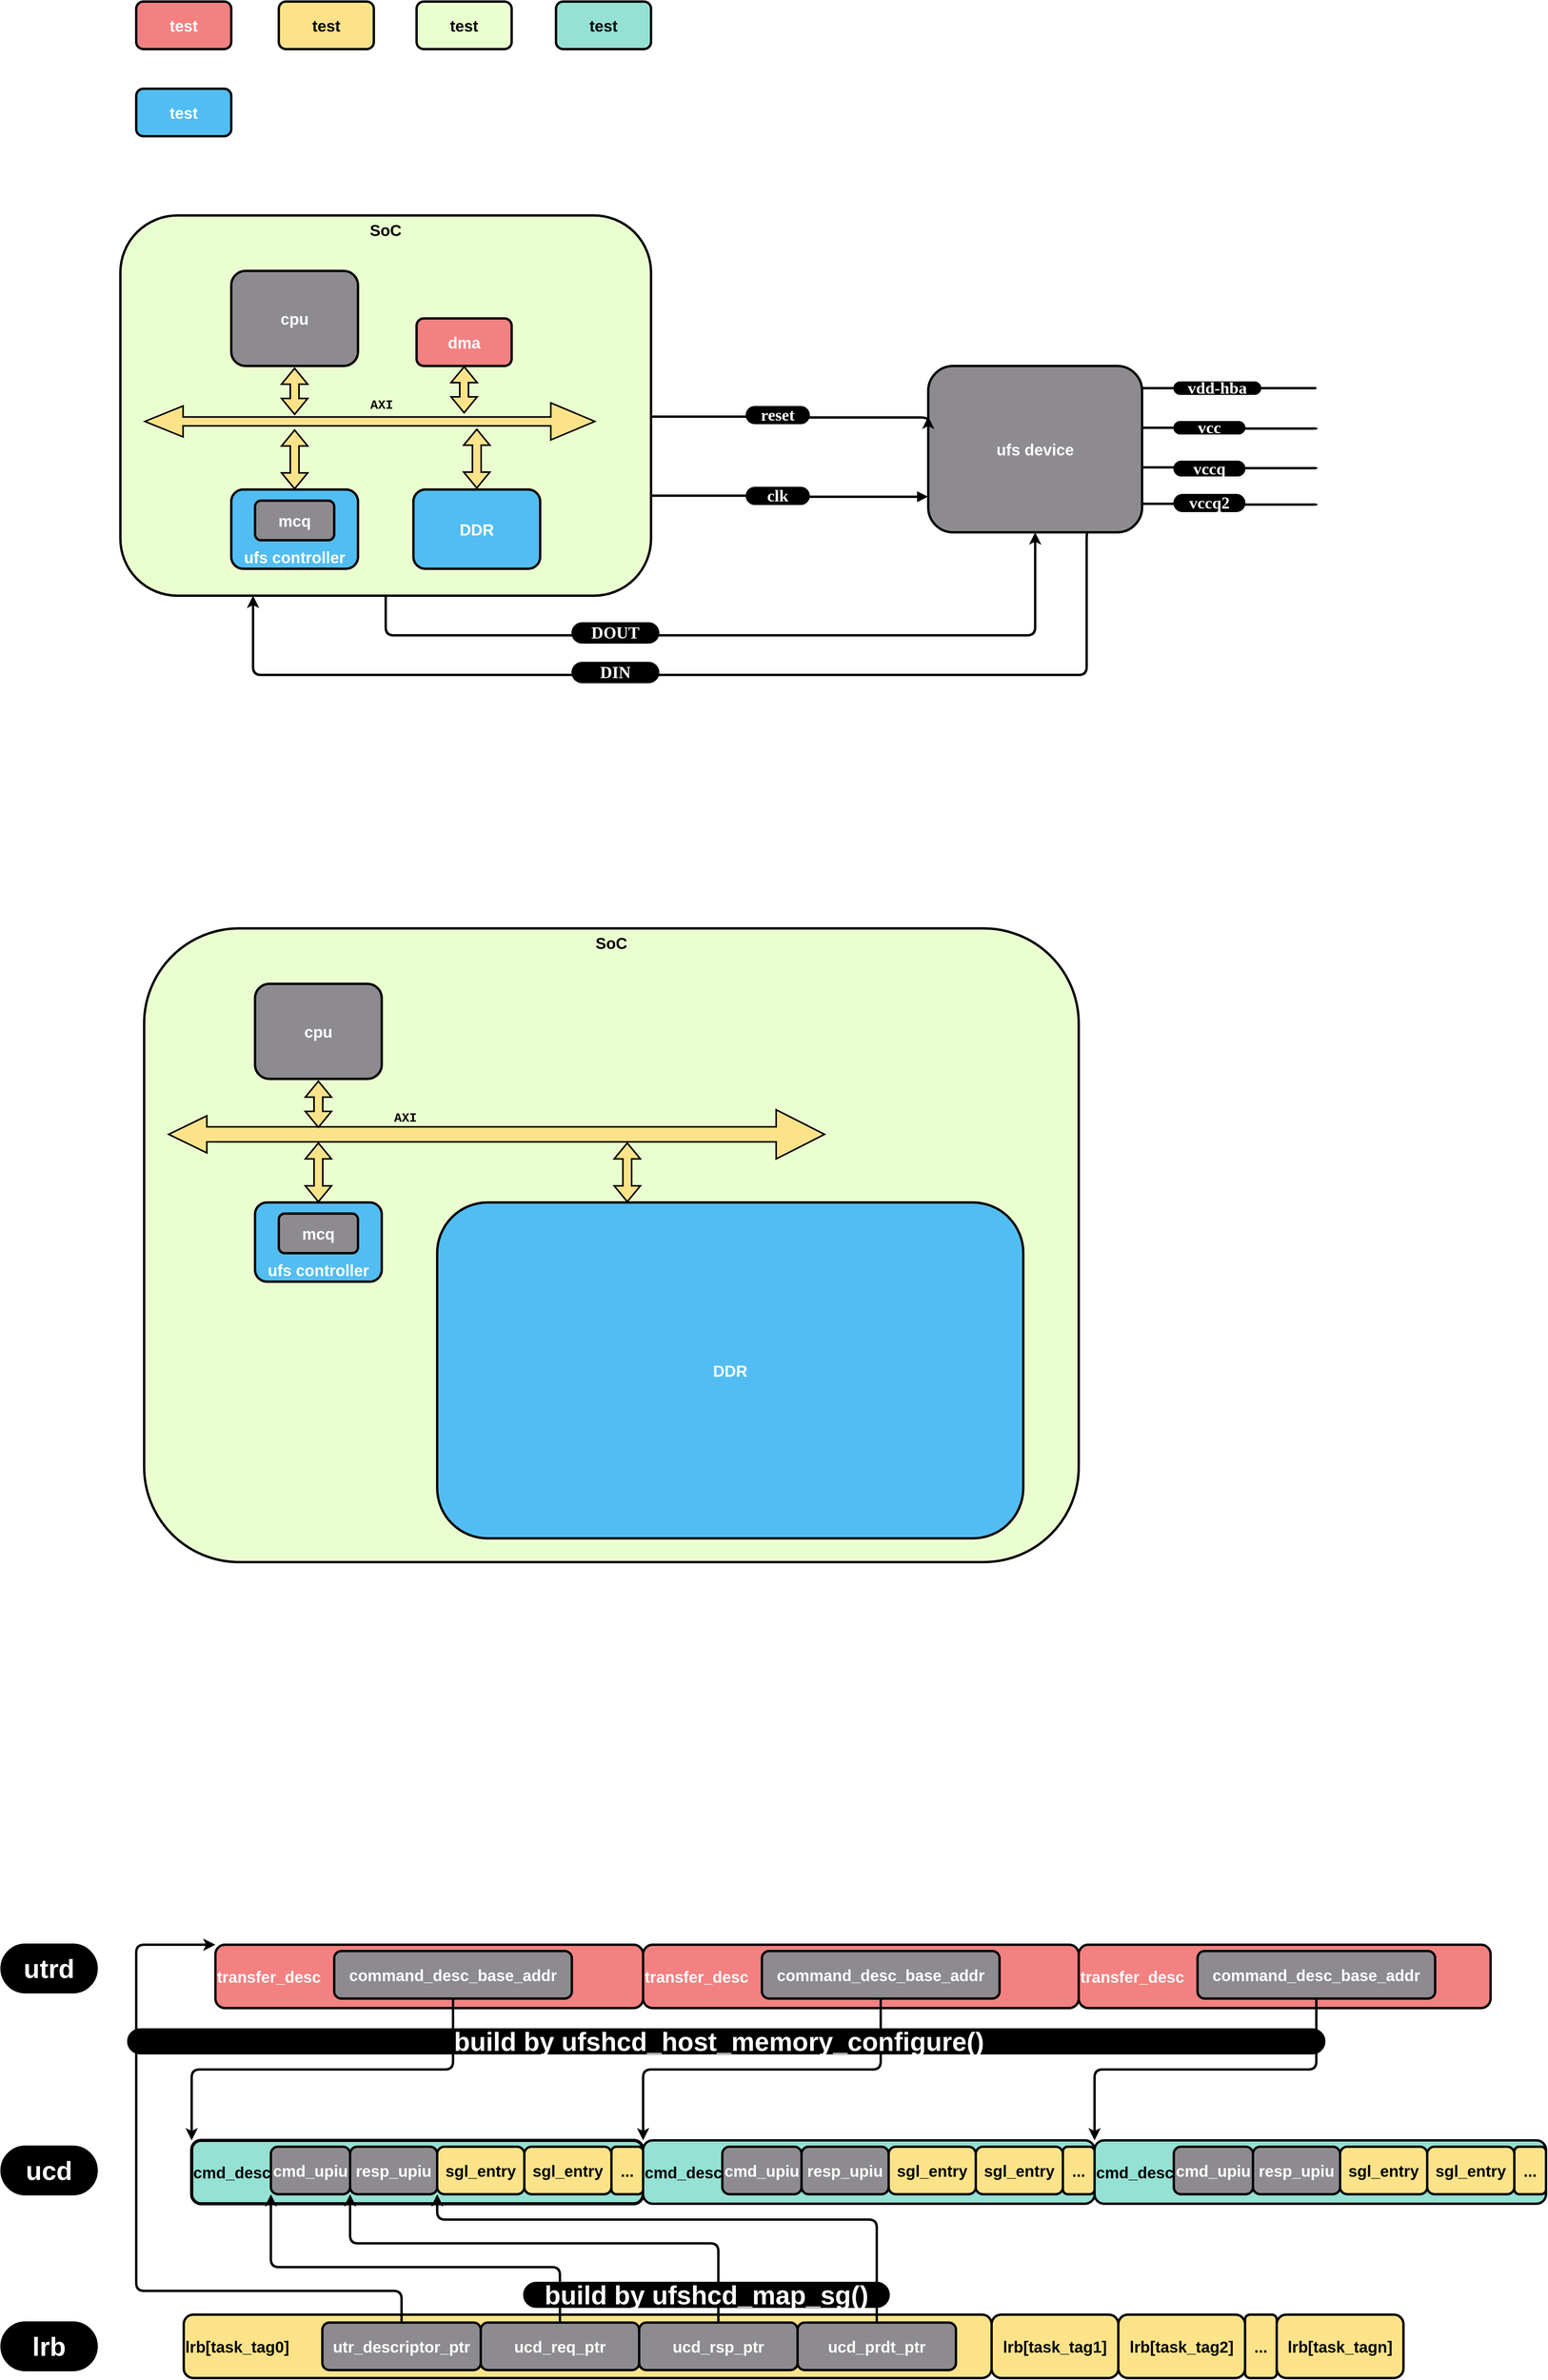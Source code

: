 <mxfile version="25.0.1">
  <diagram name="Page-1" id="ai1T7dMN3OjdWEHfxHIY">
    <mxGraphModel dx="3267" dy="1335" grid="1" gridSize="10" guides="1" tooltips="1" connect="1" arrows="1" fold="1" page="1" pageScale="1" pageWidth="827" pageHeight="1169" math="0" shadow="0">
      <root>
        <mxCell id="0" />
        <mxCell id="1" parent="0" />
        <mxCell id="oprHYvDJjt2h3twE2mbh-2" style="edgeStyle=orthogonalEdgeStyle;rounded=1;orthogonalLoop=1;jettySize=auto;html=1;entryX=0.5;entryY=1;entryDx=0;entryDy=0;exitX=0.5;exitY=1;exitDx=0;exitDy=0;strokeWidth=3;curved=0;" parent="1" source="e9D_P7301jllDLZN2IWD-16" target="oprHYvDJjt2h3twE2mbh-1" edge="1">
          <mxGeometry relative="1" as="geometry">
            <Array as="points">
              <mxPoint x="375" y="1230" />
              <mxPoint x="1195" y="1230" />
            </Array>
          </mxGeometry>
        </mxCell>
        <mxCell id="e9D_P7301jllDLZN2IWD-16" value="&lt;span style=&quot;font-size: 20px;&quot;&gt;&lt;b&gt;SoC&lt;/b&gt;&lt;/span&gt;" style="rounded=1;whiteSpace=wrap;html=1;fillColor=#EAFFD0;strokeWidth=3;verticalAlign=top;" parent="1" vertex="1">
          <mxGeometry x="40" y="700" width="670" height="480" as="geometry" />
        </mxCell>
        <mxCell id="e9D_P7301jllDLZN2IWD-1" value="&lt;font style=&quot;font-size: 20px;&quot; color=&quot;#ffffff&quot;&gt;&lt;b style=&quot;&quot;&gt;test&lt;/b&gt;&lt;/font&gt;" style="rounded=1;whiteSpace=wrap;html=1;fillColor=#F38181;strokeWidth=3;" parent="1" vertex="1">
          <mxGeometry x="60" y="430" width="120" height="60" as="geometry" />
        </mxCell>
        <mxCell id="e9D_P7301jllDLZN2IWD-3" value="&lt;font style=&quot;font-size: 20px;&quot;&gt;&lt;b style=&quot;&quot;&gt;test&lt;/b&gt;&lt;/font&gt;" style="rounded=1;whiteSpace=wrap;html=1;fillColor=#FCE38A;strokeWidth=3;" parent="1" vertex="1">
          <mxGeometry x="240" y="430" width="120" height="60" as="geometry" />
        </mxCell>
        <mxCell id="e9D_P7301jllDLZN2IWD-4" value="&lt;font style=&quot;font-size: 20px;&quot;&gt;&lt;b style=&quot;&quot;&gt;test&lt;/b&gt;&lt;/font&gt;" style="rounded=1;whiteSpace=wrap;html=1;fillColor=#EAFFD0;strokeWidth=3;" parent="1" vertex="1">
          <mxGeometry x="414" y="430" width="120" height="60" as="geometry" />
        </mxCell>
        <mxCell id="e9D_P7301jllDLZN2IWD-5" value="&lt;font style=&quot;font-size: 20px;&quot;&gt;&lt;b style=&quot;&quot;&gt;test&lt;/b&gt;&lt;/font&gt;" style="rounded=1;whiteSpace=wrap;html=1;fillColor=#95E1D3;strokeWidth=3;" parent="1" vertex="1">
          <mxGeometry x="590" y="430" width="120" height="60" as="geometry" />
        </mxCell>
        <mxCell id="e9D_P7301jllDLZN2IWD-6" value="&lt;font color=&quot;#ffffff&quot; style=&quot;font-size: 20px;&quot;&gt;&lt;b style=&quot;&quot;&gt;test&lt;/b&gt;&lt;/font&gt;" style="rounded=1;whiteSpace=wrap;html=1;fillColor=#52BDF2;strokeWidth=3;" parent="1" vertex="1">
          <mxGeometry x="60" y="540" width="120" height="60" as="geometry" />
        </mxCell>
        <mxCell id="e9D_P7301jllDLZN2IWD-7" value="&lt;font color=&quot;#ffffff&quot; style=&quot;font-size: 20px;&quot;&gt;&lt;b style=&quot;&quot;&gt;cpu&lt;/b&gt;&lt;/font&gt;" style="rounded=1;whiteSpace=wrap;html=1;fillColor=#8D8B8F;strokeWidth=3;" parent="1" vertex="1">
          <mxGeometry x="180" y="770" width="160" height="120" as="geometry" />
        </mxCell>
        <mxCell id="e9D_P7301jllDLZN2IWD-8" value="&lt;font style=&quot;font-size: 20px;&quot; color=&quot;#ffffff&quot;&gt;&lt;b style=&quot;&quot;&gt;dma&lt;/b&gt;&lt;/font&gt;" style="rounded=1;whiteSpace=wrap;html=1;fillColor=#F38181;strokeWidth=3;" parent="1" vertex="1">
          <mxGeometry x="414" y="830" width="120" height="60" as="geometry" />
        </mxCell>
        <mxCell id="e9D_P7301jllDLZN2IWD-9" value="&lt;font color=&quot;#ffffff&quot; style=&quot;font-size: 20px;&quot;&gt;&lt;b style=&quot;&quot;&gt;ufs controller&lt;/b&gt;&lt;/font&gt;" style="rounded=1;whiteSpace=wrap;html=1;fillColor=#52BDF2;strokeWidth=3;horizontal=1;verticalAlign=bottom;" parent="1" vertex="1">
          <mxGeometry x="180" y="1046" width="160" height="100" as="geometry" />
        </mxCell>
        <mxCell id="e9D_P7301jllDLZN2IWD-10" value="" style="shape=flexArrow;endArrow=classic;startArrow=classic;html=1;rounded=0;strokeWidth=2;startWidth=25.714;startSize=15.383;endWidth=33.551;endSize=17.857;width=10.286;fillColor=#FCE38A;" parent="1" edge="1">
          <mxGeometry width="100" height="100" relative="1" as="geometry">
            <mxPoint x="70" y="960" as="sourcePoint" />
            <mxPoint x="640" y="960" as="targetPoint" />
          </mxGeometry>
        </mxCell>
        <mxCell id="e9D_P7301jllDLZN2IWD-11" value="&lt;font color=&quot;#ffffff&quot; style=&quot;font-size: 20px;&quot;&gt;&lt;b style=&quot;&quot;&gt;mcq&lt;/b&gt;&lt;/font&gt;" style="rounded=1;whiteSpace=wrap;html=1;fillColor=#8D8B8F;strokeWidth=3;" parent="1" vertex="1">
          <mxGeometry x="210" y="1060" width="100" height="50" as="geometry" />
        </mxCell>
        <mxCell id="e9D_P7301jllDLZN2IWD-13" value="" style="shape=flexArrow;endArrow=classic;startArrow=classic;html=1;rounded=0;exitX=0.5;exitY=1;exitDx=0;exitDy=0;fillColor=#FCE38A;strokeWidth=2;" parent="1" edge="1">
          <mxGeometry width="100" height="100" relative="1" as="geometry">
            <mxPoint x="260" y="892" as="sourcePoint" />
            <mxPoint x="260" y="952" as="targetPoint" />
          </mxGeometry>
        </mxCell>
        <mxCell id="e9D_P7301jllDLZN2IWD-14" value="" style="shape=flexArrow;endArrow=classic;startArrow=classic;html=1;rounded=0;exitX=0.5;exitY=1;exitDx=0;exitDy=0;fillColor=#FCE38A;strokeWidth=2;" parent="1" source="e9D_P7301jllDLZN2IWD-8" edge="1">
          <mxGeometry width="100" height="100" relative="1" as="geometry">
            <mxPoint x="473.71" y="890" as="sourcePoint" />
            <mxPoint x="474" y="950" as="targetPoint" />
          </mxGeometry>
        </mxCell>
        <mxCell id="e9D_P7301jllDLZN2IWD-15" value="" style="shape=flexArrow;endArrow=classic;startArrow=classic;html=1;rounded=0;fillColor=#FCE38A;strokeWidth=2;entryX=0.5;entryY=0;entryDx=0;entryDy=0;" parent="1" target="e9D_P7301jllDLZN2IWD-9" edge="1">
          <mxGeometry width="100" height="100" relative="1" as="geometry">
            <mxPoint x="260" y="970" as="sourcePoint" />
            <mxPoint x="260" y="1030" as="targetPoint" />
          </mxGeometry>
        </mxCell>
        <mxCell id="e9D_P7301jllDLZN2IWD-17" value="AXI" style="text;html=1;align=center;verticalAlign=middle;whiteSpace=wrap;rounded=0;fontFamily=Courier New;fontStyle=1;fontSize=16;" parent="1" vertex="1">
          <mxGeometry x="340" y="925" width="60" height="30" as="geometry" />
        </mxCell>
        <mxCell id="oprHYvDJjt2h3twE2mbh-9" style="edgeStyle=orthogonalEdgeStyle;shape=connector;curved=0;rounded=1;orthogonalLoop=1;jettySize=auto;html=1;exitX=0.75;exitY=1;exitDx=0;exitDy=0;entryX=0.25;entryY=1;entryDx=0;entryDy=0;strokeColor=default;strokeWidth=3;align=center;verticalAlign=middle;fontFamily=Helvetica;fontSize=11;fontColor=default;labelBackgroundColor=default;endArrow=classic;" parent="1" source="oprHYvDJjt2h3twE2mbh-1" target="e9D_P7301jllDLZN2IWD-16" edge="1">
          <mxGeometry relative="1" as="geometry">
            <Array as="points">
              <mxPoint x="1260" y="1100" />
              <mxPoint x="1260" y="1280" />
              <mxPoint x="208" y="1280" />
            </Array>
          </mxGeometry>
        </mxCell>
        <mxCell id="oprHYvDJjt2h3twE2mbh-12" style="edgeStyle=orthogonalEdgeStyle;shape=connector;curved=0;rounded=1;orthogonalLoop=1;jettySize=auto;html=1;strokeColor=default;strokeWidth=3;align=center;verticalAlign=middle;fontFamily=Helvetica;fontSize=11;fontColor=default;labelBackgroundColor=default;endArrow=none;endFill=0;" parent="1" edge="1">
          <mxGeometry relative="1" as="geometry">
            <mxPoint x="1550" y="968" as="targetPoint" />
            <mxPoint x="1330" y="968" as="sourcePoint" />
            <Array as="points">
              <mxPoint x="1440" y="968" />
              <mxPoint x="1440" y="969" />
            </Array>
          </mxGeometry>
        </mxCell>
        <mxCell id="oprHYvDJjt2h3twE2mbh-1" value="&lt;font color=&quot;#ffffff&quot; style=&quot;font-size: 20px;&quot;&gt;&lt;b style=&quot;&quot;&gt;ufs device&lt;/b&gt;&lt;/font&gt;" style="rounded=1;whiteSpace=wrap;html=1;fillColor=#8D8B8F;strokeWidth=3;" parent="1" vertex="1">
          <mxGeometry x="1060" y="890" width="270" height="210" as="geometry" />
        </mxCell>
        <mxCell id="oprHYvDJjt2h3twE2mbh-10" value="&lt;span style=&quot;&quot;&gt;&lt;b&gt;&lt;font style=&quot;font-size: 21px;&quot;&gt;DOUT&lt;/font&gt;&lt;/b&gt;&lt;/span&gt;" style="rounded=1;html=1;fontFamily=Comic Sans MS;fontSize=11;fontColor=#FFFFFF;labelBackgroundColor=none;arcSize=50;fillColor=#000000;whiteSpace=wrap;" parent="1" vertex="1">
          <mxGeometry x="610" y="1214" width="110" height="26" as="geometry" />
        </mxCell>
        <mxCell id="oprHYvDJjt2h3twE2mbh-11" value="&lt;span style=&quot;font-size: 21px;&quot;&gt;&lt;b&gt;DIN&lt;/b&gt;&lt;/span&gt;" style="rounded=1;html=1;fontFamily=Comic Sans MS;fontSize=11;fontColor=#FFFFFF;labelBackgroundColor=none;arcSize=50;fillColor=#000000;whiteSpace=wrap;" parent="1" vertex="1">
          <mxGeometry x="610" y="1264" width="110" height="26" as="geometry" />
        </mxCell>
        <mxCell id="oprHYvDJjt2h3twE2mbh-15" value="&lt;span style=&quot;&quot;&gt;&lt;b&gt;&lt;font style=&quot;font-size: 21px;&quot;&gt;vcc&lt;/font&gt;&lt;/b&gt;&lt;/span&gt;" style="rounded=1;html=1;fontFamily=Comic Sans MS;fontSize=11;fontColor=#FFFFFF;labelBackgroundColor=none;arcSize=50;fillColor=#000000;whiteSpace=wrap;" parent="1" vertex="1">
          <mxGeometry x="1370" y="960" width="90" height="16" as="geometry" />
        </mxCell>
        <mxCell id="oprHYvDJjt2h3twE2mbh-16" style="edgeStyle=orthogonalEdgeStyle;shape=connector;curved=0;rounded=1;orthogonalLoop=1;jettySize=auto;html=1;strokeColor=default;strokeWidth=3;align=center;verticalAlign=middle;fontFamily=Helvetica;fontSize=11;fontColor=default;labelBackgroundColor=default;endArrow=none;endFill=0;" parent="1" edge="1">
          <mxGeometry relative="1" as="geometry">
            <mxPoint x="1550" y="918" as="targetPoint" />
            <mxPoint x="1330" y="918" as="sourcePoint" />
          </mxGeometry>
        </mxCell>
        <mxCell id="oprHYvDJjt2h3twE2mbh-17" value="&lt;span style=&quot;&quot;&gt;&lt;b&gt;&lt;font style=&quot;font-size: 21px;&quot;&gt;vdd-hba&lt;/font&gt;&lt;/b&gt;&lt;/span&gt;" style="rounded=1;html=1;fontFamily=Comic Sans MS;fontSize=11;fontColor=#FFFFFF;labelBackgroundColor=none;arcSize=50;fillColor=#000000;whiteSpace=wrap;" parent="1" vertex="1">
          <mxGeometry x="1370" y="910" width="110" height="16" as="geometry" />
        </mxCell>
        <mxCell id="oprHYvDJjt2h3twE2mbh-18" style="edgeStyle=orthogonalEdgeStyle;shape=connector;curved=0;rounded=1;orthogonalLoop=1;jettySize=auto;html=1;strokeColor=default;strokeWidth=3;align=center;verticalAlign=middle;fontFamily=Helvetica;fontSize=11;fontColor=default;labelBackgroundColor=default;endArrow=none;endFill=0;" parent="1" edge="1">
          <mxGeometry relative="1" as="geometry">
            <mxPoint x="1550" y="1018" as="targetPoint" />
            <mxPoint x="1330" y="1018" as="sourcePoint" />
            <Array as="points">
              <mxPoint x="1440" y="1018" />
              <mxPoint x="1440" y="1019" />
            </Array>
          </mxGeometry>
        </mxCell>
        <mxCell id="oprHYvDJjt2h3twE2mbh-19" value="&lt;span style=&quot;&quot;&gt;&lt;b&gt;&lt;font style=&quot;font-size: 21px;&quot;&gt;vccq&lt;/font&gt;&lt;/b&gt;&lt;/span&gt;" style="rounded=1;html=1;fontFamily=Comic Sans MS;fontSize=11;fontColor=#FFFFFF;labelBackgroundColor=none;arcSize=50;fillColor=#000000;whiteSpace=wrap;" parent="1" vertex="1">
          <mxGeometry x="1370" y="1010" width="90" height="19" as="geometry" />
        </mxCell>
        <mxCell id="oprHYvDJjt2h3twE2mbh-20" style="edgeStyle=orthogonalEdgeStyle;shape=connector;curved=0;rounded=1;orthogonalLoop=1;jettySize=auto;html=1;strokeColor=default;strokeWidth=3;align=center;verticalAlign=middle;fontFamily=Helvetica;fontSize=11;fontColor=default;labelBackgroundColor=default;endArrow=none;endFill=0;" parent="1" edge="1">
          <mxGeometry relative="1" as="geometry">
            <mxPoint x="1550" y="1064" as="targetPoint" />
            <mxPoint x="1330" y="1064" as="sourcePoint" />
            <Array as="points">
              <mxPoint x="1440" y="1064" />
              <mxPoint x="1440" y="1065" />
            </Array>
          </mxGeometry>
        </mxCell>
        <mxCell id="oprHYvDJjt2h3twE2mbh-21" value="&lt;span style=&quot;&quot;&gt;&lt;b&gt;&lt;font style=&quot;font-size: 21px;&quot;&gt;vccq2&lt;/font&gt;&lt;/b&gt;&lt;/span&gt;" style="rounded=1;html=1;fontFamily=Comic Sans MS;fontSize=11;fontColor=#FFFFFF;labelBackgroundColor=none;arcSize=50;fillColor=#000000;whiteSpace=wrap;" parent="1" vertex="1">
          <mxGeometry x="1370" y="1052" width="90" height="22" as="geometry" />
        </mxCell>
        <mxCell id="oprHYvDJjt2h3twE2mbh-22" style="edgeStyle=orthogonalEdgeStyle;shape=connector;curved=0;rounded=1;orthogonalLoop=1;jettySize=auto;html=1;strokeColor=default;strokeWidth=3;align=center;verticalAlign=middle;fontFamily=Helvetica;fontSize=11;fontColor=default;labelBackgroundColor=default;endArrow=block;endFill=1;exitX=1;exitY=0.737;exitDx=0;exitDy=0;exitPerimeter=0;entryX=-0.001;entryY=0.786;entryDx=0;entryDy=0;entryPerimeter=0;" parent="1" source="e9D_P7301jllDLZN2IWD-16" target="oprHYvDJjt2h3twE2mbh-1" edge="1">
          <mxGeometry relative="1" as="geometry">
            <mxPoint x="1050" y="1055" as="targetPoint" />
            <mxPoint x="790" y="1054" as="sourcePoint" />
            <Array as="points">
              <mxPoint x="900" y="1054" />
              <mxPoint x="900" y="1055" />
            </Array>
          </mxGeometry>
        </mxCell>
        <mxCell id="oprHYvDJjt2h3twE2mbh-23" value="&lt;span style=&quot;&quot;&gt;&lt;b&gt;&lt;font style=&quot;font-size: 21px;&quot;&gt;clk&lt;/font&gt;&lt;/b&gt;&lt;/span&gt;" style="rounded=1;html=1;fontFamily=Comic Sans MS;fontSize=11;fontColor=#FFFFFF;labelBackgroundColor=none;arcSize=50;fillColor=#000000;whiteSpace=wrap;" parent="1" vertex="1">
          <mxGeometry x="830" y="1043" width="80" height="22" as="geometry" />
        </mxCell>
        <mxCell id="oprHYvDJjt2h3twE2mbh-24" style="edgeStyle=orthogonalEdgeStyle;shape=connector;curved=0;rounded=1;orthogonalLoop=1;jettySize=auto;html=1;strokeColor=default;strokeWidth=3;align=center;verticalAlign=middle;fontFamily=Helvetica;fontSize=11;fontColor=default;labelBackgroundColor=default;endArrow=classic;endFill=1;entryX=-0.001;entryY=0.779;entryDx=0;entryDy=0;entryPerimeter=0;exitX=1;exitY=0.737;exitDx=0;exitDy=0;exitPerimeter=0;" parent="1" edge="1">
          <mxGeometry relative="1" as="geometry">
            <mxPoint x="1060" y="954" as="targetPoint" />
            <mxPoint x="710" y="954" as="sourcePoint" />
            <Array as="points">
              <mxPoint x="900" y="954" />
              <mxPoint x="900" y="955" />
              <mxPoint x="1060" y="955" />
            </Array>
          </mxGeometry>
        </mxCell>
        <mxCell id="oprHYvDJjt2h3twE2mbh-25" value="&lt;span style=&quot;&quot;&gt;&lt;b&gt;&lt;font style=&quot;font-size: 21px;&quot;&gt;reset&lt;/font&gt;&lt;/b&gt;&lt;/span&gt;" style="rounded=1;html=1;fontFamily=Comic Sans MS;fontSize=11;fontColor=#FFFFFF;labelBackgroundColor=none;arcSize=50;fillColor=#000000;whiteSpace=wrap;" parent="1" vertex="1">
          <mxGeometry x="830" y="941" width="80" height="22" as="geometry" />
        </mxCell>
        <mxCell id="UE0YF-kkjeP3_MSQuqBD-1" value="&lt;font color=&quot;#ffffff&quot; style=&quot;font-size: 20px;&quot;&gt;&lt;b style=&quot;&quot;&gt;DDR&lt;/b&gt;&lt;/font&gt;" style="rounded=1;whiteSpace=wrap;html=1;fillColor=#52BDF2;strokeWidth=3;horizontal=1;verticalAlign=middle;" vertex="1" parent="1">
          <mxGeometry x="410" y="1046" width="160" height="100" as="geometry" />
        </mxCell>
        <mxCell id="UE0YF-kkjeP3_MSQuqBD-2" value="" style="shape=flexArrow;endArrow=classic;startArrow=classic;html=1;rounded=0;fillColor=#FCE38A;strokeWidth=2;entryX=0.5;entryY=0;entryDx=0;entryDy=0;" edge="1" parent="1">
          <mxGeometry width="100" height="100" relative="1" as="geometry">
            <mxPoint x="490" y="969" as="sourcePoint" />
            <mxPoint x="490" y="1045" as="targetPoint" />
          </mxGeometry>
        </mxCell>
        <mxCell id="UE0YF-kkjeP3_MSQuqBD-3" value="&lt;span style=&quot;font-size: 20px;&quot;&gt;&lt;b&gt;SoC&lt;/b&gt;&lt;/span&gt;" style="rounded=1;whiteSpace=wrap;html=1;fillColor=#EAFFD0;strokeWidth=3;verticalAlign=top;" vertex="1" parent="1">
          <mxGeometry x="70" y="1600" width="1180" height="800" as="geometry" />
        </mxCell>
        <mxCell id="UE0YF-kkjeP3_MSQuqBD-4" value="&lt;font color=&quot;#ffffff&quot; style=&quot;font-size: 20px;&quot;&gt;&lt;b style=&quot;&quot;&gt;cpu&lt;/b&gt;&lt;/font&gt;" style="rounded=1;whiteSpace=wrap;html=1;fillColor=#8D8B8F;strokeWidth=3;" vertex="1" parent="1">
          <mxGeometry x="210" y="1670" width="160" height="120" as="geometry" />
        </mxCell>
        <mxCell id="UE0YF-kkjeP3_MSQuqBD-6" value="&lt;font color=&quot;#ffffff&quot; style=&quot;font-size: 20px;&quot;&gt;&lt;b style=&quot;&quot;&gt;ufs controller&lt;/b&gt;&lt;/font&gt;" style="rounded=1;whiteSpace=wrap;html=1;fillColor=#52BDF2;strokeWidth=3;horizontal=1;verticalAlign=bottom;" vertex="1" parent="1">
          <mxGeometry x="210" y="1946" width="160" height="100" as="geometry" />
        </mxCell>
        <mxCell id="UE0YF-kkjeP3_MSQuqBD-7" value="" style="shape=flexArrow;endArrow=classic;startArrow=classic;html=1;rounded=0;strokeWidth=2;startWidth=25.714;startSize=15.383;endWidth=41;endSize=19.67;width=18;fillColor=#FCE38A;" edge="1" parent="1">
          <mxGeometry width="100" height="100" relative="1" as="geometry">
            <mxPoint x="100" y="1860" as="sourcePoint" />
            <mxPoint x="930" y="1860" as="targetPoint" />
          </mxGeometry>
        </mxCell>
        <mxCell id="UE0YF-kkjeP3_MSQuqBD-8" value="&lt;font color=&quot;#ffffff&quot; style=&quot;font-size: 20px;&quot;&gt;&lt;b style=&quot;&quot;&gt;mcq&lt;/b&gt;&lt;/font&gt;" style="rounded=1;whiteSpace=wrap;html=1;fillColor=#8D8B8F;strokeWidth=3;" vertex="1" parent="1">
          <mxGeometry x="240" y="1960" width="100" height="50" as="geometry" />
        </mxCell>
        <mxCell id="UE0YF-kkjeP3_MSQuqBD-9" value="" style="shape=flexArrow;endArrow=classic;startArrow=classic;html=1;rounded=0;exitX=0.5;exitY=1;exitDx=0;exitDy=0;fillColor=#FCE38A;strokeWidth=2;" edge="1" parent="1">
          <mxGeometry width="100" height="100" relative="1" as="geometry">
            <mxPoint x="290" y="1792" as="sourcePoint" />
            <mxPoint x="290" y="1852" as="targetPoint" />
          </mxGeometry>
        </mxCell>
        <mxCell id="UE0YF-kkjeP3_MSQuqBD-11" value="" style="shape=flexArrow;endArrow=classic;startArrow=classic;html=1;rounded=0;fillColor=#FCE38A;strokeWidth=2;entryX=0.5;entryY=0;entryDx=0;entryDy=0;" edge="1" parent="1" target="UE0YF-kkjeP3_MSQuqBD-6">
          <mxGeometry width="100" height="100" relative="1" as="geometry">
            <mxPoint x="290" y="1870" as="sourcePoint" />
            <mxPoint x="290" y="1930" as="targetPoint" />
          </mxGeometry>
        </mxCell>
        <mxCell id="UE0YF-kkjeP3_MSQuqBD-12" value="AXI" style="text;html=1;align=center;verticalAlign=middle;whiteSpace=wrap;rounded=0;fontFamily=Courier New;fontStyle=1;fontSize=16;" vertex="1" parent="1">
          <mxGeometry x="370" y="1825" width="60" height="30" as="geometry" />
        </mxCell>
        <mxCell id="UE0YF-kkjeP3_MSQuqBD-13" value="&lt;font color=&quot;#ffffff&quot; style=&quot;font-size: 20px;&quot;&gt;&lt;b style=&quot;&quot;&gt;DDR&lt;/b&gt;&lt;/font&gt;" style="rounded=1;whiteSpace=wrap;html=1;fillColor=#52BDF2;strokeWidth=3;horizontal=1;verticalAlign=middle;" vertex="1" parent="1">
          <mxGeometry x="440" y="1946" width="740" height="424" as="geometry" />
        </mxCell>
        <mxCell id="UE0YF-kkjeP3_MSQuqBD-14" value="" style="shape=flexArrow;endArrow=classic;startArrow=classic;html=1;rounded=0;fillColor=#FCE38A;strokeWidth=2;entryX=0.5;entryY=0;entryDx=0;entryDy=0;" edge="1" parent="1">
          <mxGeometry width="100" height="100" relative="1" as="geometry">
            <mxPoint x="680" y="1870" as="sourcePoint" />
            <mxPoint x="680" y="1946" as="targetPoint" />
          </mxGeometry>
        </mxCell>
        <mxCell id="UE0YF-kkjeP3_MSQuqBD-33" value="&lt;font style=&quot;font-size: 20px;&quot;&gt;&lt;b style=&quot;&quot;&gt;lrb[task_tag0]&lt;/b&gt;&lt;/font&gt;" style="rounded=1;whiteSpace=wrap;html=1;fillColor=#FCE38A;strokeWidth=3;align=left;" vertex="1" parent="1">
          <mxGeometry x="120" y="3350" width="1020" height="80" as="geometry" />
        </mxCell>
        <mxCell id="UE0YF-kkjeP3_MSQuqBD-38" value="&lt;font style=&quot;font-size: 20px;&quot;&gt;&lt;b style=&quot;&quot;&gt;lrb[task_tag1]&lt;/b&gt;&lt;/font&gt;" style="rounded=1;whiteSpace=wrap;html=1;fillColor=#FCE38A;strokeWidth=3;" vertex="1" parent="1">
          <mxGeometry x="1140" y="3350" width="160" height="80" as="geometry" />
        </mxCell>
        <mxCell id="UE0YF-kkjeP3_MSQuqBD-39" value="&lt;font style=&quot;font-size: 20px;&quot;&gt;&lt;b style=&quot;&quot;&gt;lrb[task_tag2]&lt;/b&gt;&lt;/font&gt;" style="rounded=1;whiteSpace=wrap;html=1;fillColor=#FCE38A;strokeWidth=3;" vertex="1" parent="1">
          <mxGeometry x="1300" y="3350" width="160" height="80" as="geometry" />
        </mxCell>
        <mxCell id="UE0YF-kkjeP3_MSQuqBD-40" value="&lt;font style=&quot;font-size: 20px;&quot;&gt;&lt;b style=&quot;&quot;&gt;lrb[task_tagn]&lt;/b&gt;&lt;/font&gt;" style="rounded=1;whiteSpace=wrap;html=1;fillColor=#FCE38A;strokeWidth=3;" vertex="1" parent="1">
          <mxGeometry x="1500" y="3350" width="160" height="80" as="geometry" />
        </mxCell>
        <mxCell id="UE0YF-kkjeP3_MSQuqBD-41" value="&lt;font style=&quot;font-size: 20px;&quot;&gt;&lt;b style=&quot;&quot;&gt;...&lt;/b&gt;&lt;/font&gt;" style="rounded=1;whiteSpace=wrap;html=1;fillColor=#FCE38A;strokeWidth=3;" vertex="1" parent="1">
          <mxGeometry x="1460" y="3350" width="40" height="80" as="geometry" />
        </mxCell>
        <mxCell id="UE0YF-kkjeP3_MSQuqBD-42" value="&lt;font style=&quot;font-size: 20px;&quot; color=&quot;#ffffff&quot;&gt;&lt;b style=&quot;&quot;&gt;transfer_desc&lt;/b&gt;&lt;/font&gt;" style="rounded=1;whiteSpace=wrap;html=1;fillColor=#F38181;strokeWidth=3;align=left;" vertex="1" parent="1">
          <mxGeometry x="160" y="2883" width="540" height="80" as="geometry" />
        </mxCell>
        <mxCell id="UE0YF-kkjeP3_MSQuqBD-43" value="&lt;font style=&quot;font-size: 20px;&quot;&gt;&lt;b style=&quot;&quot;&gt;cmd_desc&lt;/b&gt;&lt;/font&gt;" style="rounded=1;whiteSpace=wrap;html=1;fillColor=#95E1D3;strokeWidth=4;align=left;" vertex="1" parent="1">
          <mxGeometry x="130" y="3130" width="570" height="80" as="geometry" />
        </mxCell>
        <mxCell id="UE0YF-kkjeP3_MSQuqBD-44" value="&lt;font color=&quot;#ffffff&quot;&gt;&lt;span style=&quot;font-size: 20px;&quot;&gt;&lt;b&gt;command_desc_base_addr&lt;/b&gt;&lt;/span&gt;&lt;/font&gt;" style="rounded=1;whiteSpace=wrap;html=1;fillColor=#8D8B8F;strokeWidth=3;" vertex="1" parent="1">
          <mxGeometry x="310" y="2891" width="300" height="60" as="geometry" />
        </mxCell>
        <mxCell id="UE0YF-kkjeP3_MSQuqBD-45" value="&lt;font color=&quot;#ffffff&quot;&gt;&lt;span style=&quot;font-size: 20px;&quot;&gt;&lt;b&gt;cmd_upiu&lt;/b&gt;&lt;/span&gt;&lt;/font&gt;" style="rounded=1;whiteSpace=wrap;html=1;fillColor=#8D8B8F;strokeWidth=3;" vertex="1" parent="1">
          <mxGeometry x="230" y="3138" width="100" height="60" as="geometry" />
        </mxCell>
        <mxCell id="UE0YF-kkjeP3_MSQuqBD-46" value="&lt;span style=&quot;font-size: 20px;&quot;&gt;&lt;b style=&quot;&quot;&gt;&lt;font color=&quot;#ffffff&quot;&gt;resp_upiu&lt;/font&gt;&lt;/b&gt;&lt;/span&gt;" style="rounded=1;whiteSpace=wrap;html=1;fillColor=#8D8B8F;strokeWidth=3;" vertex="1" parent="1">
          <mxGeometry x="330" y="3138" width="110" height="60" as="geometry" />
        </mxCell>
        <mxCell id="UE0YF-kkjeP3_MSQuqBD-47" value="&lt;span style=&quot;font-size: 20px;&quot;&gt;&lt;b style=&quot;&quot;&gt;sgl_entry&lt;/b&gt;&lt;/span&gt;" style="rounded=1;whiteSpace=wrap;html=1;fillColor=#FCE38A;strokeWidth=3;" vertex="1" parent="1">
          <mxGeometry x="440" y="3138" width="110" height="60" as="geometry" />
        </mxCell>
        <mxCell id="UE0YF-kkjeP3_MSQuqBD-48" value="&lt;span style=&quot;font-size: 20px;&quot;&gt;&lt;b style=&quot;&quot;&gt;sgl_entry&lt;/b&gt;&lt;/span&gt;" style="rounded=1;whiteSpace=wrap;html=1;fillColor=#FCE38A;strokeWidth=3;" vertex="1" parent="1">
          <mxGeometry x="550" y="3138" width="110" height="60" as="geometry" />
        </mxCell>
        <mxCell id="UE0YF-kkjeP3_MSQuqBD-49" value="&lt;span style=&quot;font-size: 20px;&quot;&gt;&lt;b style=&quot;&quot;&gt;...&lt;/b&gt;&lt;/span&gt;" style="rounded=1;whiteSpace=wrap;html=1;fillColor=#FCE38A;strokeWidth=3;" vertex="1" parent="1">
          <mxGeometry x="660" y="3138" width="40" height="60" as="geometry" />
        </mxCell>
        <mxCell id="UE0YF-kkjeP3_MSQuqBD-62" style="edgeStyle=orthogonalEdgeStyle;rounded=1;orthogonalLoop=1;jettySize=auto;html=1;entryX=0;entryY=0;entryDx=0;entryDy=0;strokeWidth=3;curved=0;" edge="1" parent="1" source="UE0YF-kkjeP3_MSQuqBD-44" target="UE0YF-kkjeP3_MSQuqBD-43">
          <mxGeometry relative="1" as="geometry" />
        </mxCell>
        <mxCell id="UE0YF-kkjeP3_MSQuqBD-63" value="&lt;font style=&quot;font-size: 20px;&quot; color=&quot;#ffffff&quot;&gt;&lt;b style=&quot;&quot;&gt;transfer_desc&lt;/b&gt;&lt;/font&gt;" style="rounded=1;whiteSpace=wrap;html=1;fillColor=#F38181;strokeWidth=3;align=left;" vertex="1" parent="1">
          <mxGeometry x="700" y="2883" width="550" height="80" as="geometry" />
        </mxCell>
        <mxCell id="UE0YF-kkjeP3_MSQuqBD-82" style="edgeStyle=orthogonalEdgeStyle;shape=connector;curved=0;rounded=1;orthogonalLoop=1;jettySize=auto;html=1;entryX=0;entryY=0;entryDx=0;entryDy=0;strokeColor=default;strokeWidth=3;align=center;verticalAlign=middle;fontFamily=Helvetica;fontSize=11;fontColor=default;labelBackgroundColor=default;endArrow=classic;" edge="1" parent="1" source="UE0YF-kkjeP3_MSQuqBD-64" target="UE0YF-kkjeP3_MSQuqBD-69">
          <mxGeometry relative="1" as="geometry" />
        </mxCell>
        <mxCell id="UE0YF-kkjeP3_MSQuqBD-64" value="&lt;font color=&quot;#ffffff&quot;&gt;&lt;span style=&quot;font-size: 20px;&quot;&gt;&lt;b&gt;command_desc_base_addr&lt;/b&gt;&lt;/span&gt;&lt;/font&gt;" style="rounded=1;whiteSpace=wrap;html=1;fillColor=#8D8B8F;strokeWidth=3;" vertex="1" parent="1">
          <mxGeometry x="850" y="2891" width="300" height="60" as="geometry" />
        </mxCell>
        <mxCell id="UE0YF-kkjeP3_MSQuqBD-66" value="&lt;font style=&quot;font-size: 20px;&quot; color=&quot;#ffffff&quot;&gt;&lt;b style=&quot;&quot;&gt;transfer_desc&lt;/b&gt;&lt;/font&gt;" style="rounded=1;whiteSpace=wrap;html=1;fillColor=#F38181;strokeWidth=3;align=left;" vertex="1" parent="1">
          <mxGeometry x="1250" y="2883" width="520" height="80" as="geometry" />
        </mxCell>
        <mxCell id="UE0YF-kkjeP3_MSQuqBD-83" style="edgeStyle=orthogonalEdgeStyle;shape=connector;curved=0;rounded=1;orthogonalLoop=1;jettySize=auto;html=1;entryX=0;entryY=0;entryDx=0;entryDy=0;strokeColor=default;strokeWidth=3;align=center;verticalAlign=middle;fontFamily=Helvetica;fontSize=11;fontColor=default;labelBackgroundColor=default;endArrow=classic;" edge="1" parent="1" source="UE0YF-kkjeP3_MSQuqBD-67" target="UE0YF-kkjeP3_MSQuqBD-75">
          <mxGeometry relative="1" as="geometry" />
        </mxCell>
        <mxCell id="UE0YF-kkjeP3_MSQuqBD-67" value="&lt;font color=&quot;#ffffff&quot;&gt;&lt;span style=&quot;font-size: 20px;&quot;&gt;&lt;b&gt;command_desc_base_addr&lt;/b&gt;&lt;/span&gt;&lt;/font&gt;" style="rounded=1;whiteSpace=wrap;html=1;fillColor=#8D8B8F;strokeWidth=3;" vertex="1" parent="1">
          <mxGeometry x="1400" y="2891" width="300" height="60" as="geometry" />
        </mxCell>
        <mxCell id="UE0YF-kkjeP3_MSQuqBD-69" value="&lt;font style=&quot;font-size: 20px;&quot;&gt;&lt;b style=&quot;&quot;&gt;cmd_desc&lt;/b&gt;&lt;/font&gt;" style="rounded=1;whiteSpace=wrap;html=1;fillColor=#95E1D3;strokeWidth=3;align=left;" vertex="1" parent="1">
          <mxGeometry x="700" y="3130" width="570" height="80" as="geometry" />
        </mxCell>
        <mxCell id="UE0YF-kkjeP3_MSQuqBD-70" value="&lt;font color=&quot;#ffffff&quot;&gt;&lt;span style=&quot;font-size: 20px;&quot;&gt;&lt;b&gt;cmd_upiu&lt;/b&gt;&lt;/span&gt;&lt;/font&gt;" style="rounded=1;whiteSpace=wrap;html=1;fillColor=#8D8B8F;strokeWidth=3;" vertex="1" parent="1">
          <mxGeometry x="800" y="3138" width="100" height="60" as="geometry" />
        </mxCell>
        <mxCell id="UE0YF-kkjeP3_MSQuqBD-71" value="&lt;span style=&quot;font-size: 20px;&quot;&gt;&lt;b style=&quot;&quot;&gt;&lt;font color=&quot;#ffffff&quot;&gt;resp_upiu&lt;/font&gt;&lt;/b&gt;&lt;/span&gt;" style="rounded=1;whiteSpace=wrap;html=1;fillColor=#8D8B8F;strokeWidth=3;" vertex="1" parent="1">
          <mxGeometry x="900" y="3138" width="110" height="60" as="geometry" />
        </mxCell>
        <mxCell id="UE0YF-kkjeP3_MSQuqBD-72" value="&lt;span style=&quot;font-size: 20px;&quot;&gt;&lt;b style=&quot;&quot;&gt;sgl_entry&lt;/b&gt;&lt;/span&gt;" style="rounded=1;whiteSpace=wrap;html=1;fillColor=#FCE38A;strokeWidth=3;" vertex="1" parent="1">
          <mxGeometry x="1010" y="3138" width="110" height="60" as="geometry" />
        </mxCell>
        <mxCell id="UE0YF-kkjeP3_MSQuqBD-73" value="&lt;span style=&quot;font-size: 20px;&quot;&gt;&lt;b style=&quot;&quot;&gt;sgl_entry&lt;/b&gt;&lt;/span&gt;" style="rounded=1;whiteSpace=wrap;html=1;fillColor=#FCE38A;strokeWidth=3;" vertex="1" parent="1">
          <mxGeometry x="1120" y="3138" width="110" height="60" as="geometry" />
        </mxCell>
        <mxCell id="UE0YF-kkjeP3_MSQuqBD-74" value="&lt;span style=&quot;font-size: 20px;&quot;&gt;&lt;b style=&quot;&quot;&gt;...&lt;/b&gt;&lt;/span&gt;" style="rounded=1;whiteSpace=wrap;html=1;fillColor=#FCE38A;strokeWidth=3;" vertex="1" parent="1">
          <mxGeometry x="1230" y="3138" width="40" height="60" as="geometry" />
        </mxCell>
        <mxCell id="UE0YF-kkjeP3_MSQuqBD-75" value="&lt;font style=&quot;font-size: 20px;&quot;&gt;&lt;b style=&quot;&quot;&gt;cmd_desc&lt;/b&gt;&lt;/font&gt;" style="rounded=1;whiteSpace=wrap;html=1;fillColor=#95E1D3;strokeWidth=3;align=left;" vertex="1" parent="1">
          <mxGeometry x="1270" y="3130" width="570" height="80" as="geometry" />
        </mxCell>
        <mxCell id="UE0YF-kkjeP3_MSQuqBD-76" value="&lt;font color=&quot;#ffffff&quot;&gt;&lt;span style=&quot;font-size: 20px;&quot;&gt;&lt;b&gt;cmd_upiu&lt;/b&gt;&lt;/span&gt;&lt;/font&gt;" style="rounded=1;whiteSpace=wrap;html=1;fillColor=#8D8B8F;strokeWidth=3;" vertex="1" parent="1">
          <mxGeometry x="1370" y="3138" width="100" height="60" as="geometry" />
        </mxCell>
        <mxCell id="UE0YF-kkjeP3_MSQuqBD-77" value="&lt;span style=&quot;font-size: 20px;&quot;&gt;&lt;b style=&quot;&quot;&gt;&lt;font color=&quot;#ffffff&quot;&gt;resp_upiu&lt;/font&gt;&lt;/b&gt;&lt;/span&gt;" style="rounded=1;whiteSpace=wrap;html=1;fillColor=#8D8B8F;strokeWidth=3;" vertex="1" parent="1">
          <mxGeometry x="1470" y="3138" width="110" height="60" as="geometry" />
        </mxCell>
        <mxCell id="UE0YF-kkjeP3_MSQuqBD-78" value="&lt;span style=&quot;font-size: 20px;&quot;&gt;&lt;b style=&quot;&quot;&gt;sgl_entry&lt;/b&gt;&lt;/span&gt;" style="rounded=1;whiteSpace=wrap;html=1;fillColor=#FCE38A;strokeWidth=3;" vertex="1" parent="1">
          <mxGeometry x="1580" y="3138" width="110" height="60" as="geometry" />
        </mxCell>
        <mxCell id="UE0YF-kkjeP3_MSQuqBD-79" value="&lt;span style=&quot;font-size: 20px;&quot;&gt;&lt;b style=&quot;&quot;&gt;sgl_entry&lt;/b&gt;&lt;/span&gt;" style="rounded=1;whiteSpace=wrap;html=1;fillColor=#FCE38A;strokeWidth=3;" vertex="1" parent="1">
          <mxGeometry x="1690" y="3138" width="110" height="60" as="geometry" />
        </mxCell>
        <mxCell id="UE0YF-kkjeP3_MSQuqBD-80" value="&lt;span style=&quot;font-size: 20px;&quot;&gt;&lt;b style=&quot;&quot;&gt;...&lt;/b&gt;&lt;/span&gt;" style="rounded=1;whiteSpace=wrap;html=1;fillColor=#FCE38A;strokeWidth=3;" vertex="1" parent="1">
          <mxGeometry x="1800" y="3138" width="40" height="60" as="geometry" />
        </mxCell>
        <mxCell id="UE0YF-kkjeP3_MSQuqBD-102" style="edgeStyle=orthogonalEdgeStyle;shape=connector;curved=0;rounded=1;orthogonalLoop=1;jettySize=auto;html=1;entryX=0;entryY=0;entryDx=0;entryDy=0;strokeColor=default;strokeWidth=3;align=center;verticalAlign=middle;fontFamily=Helvetica;fontSize=11;fontColor=default;labelBackgroundColor=default;endArrow=classic;" edge="1" parent="1" source="UE0YF-kkjeP3_MSQuqBD-84" target="UE0YF-kkjeP3_MSQuqBD-42">
          <mxGeometry relative="1" as="geometry">
            <Array as="points">
              <mxPoint x="395" y="3320" />
              <mxPoint x="60" y="3320" />
              <mxPoint x="60" y="2883" />
            </Array>
          </mxGeometry>
        </mxCell>
        <mxCell id="UE0YF-kkjeP3_MSQuqBD-84" value="&lt;font color=&quot;#ffffff&quot;&gt;&lt;span style=&quot;font-size: 20px;&quot;&gt;&lt;b&gt;utr_descriptor_ptr&lt;/b&gt;&lt;/span&gt;&lt;/font&gt;" style="rounded=1;whiteSpace=wrap;html=1;fillColor=#8D8B8F;strokeWidth=3;" vertex="1" parent="1">
          <mxGeometry x="295" y="3360" width="200" height="60" as="geometry" />
        </mxCell>
        <mxCell id="UE0YF-kkjeP3_MSQuqBD-93" style="edgeStyle=orthogonalEdgeStyle;shape=connector;curved=0;rounded=1;orthogonalLoop=1;jettySize=auto;html=1;entryX=0;entryY=1;entryDx=0;entryDy=0;strokeColor=default;strokeWidth=3;align=center;verticalAlign=middle;fontFamily=Helvetica;fontSize=11;fontColor=default;labelBackgroundColor=default;endArrow=classic;" edge="1" parent="1" source="UE0YF-kkjeP3_MSQuqBD-85" target="UE0YF-kkjeP3_MSQuqBD-45">
          <mxGeometry relative="1" as="geometry">
            <Array as="points">
              <mxPoint x="595" y="3290" />
              <mxPoint x="230" y="3290" />
            </Array>
          </mxGeometry>
        </mxCell>
        <mxCell id="UE0YF-kkjeP3_MSQuqBD-85" value="&lt;font color=&quot;#ffffff&quot;&gt;&lt;span style=&quot;font-size: 20px;&quot;&gt;&lt;b&gt;ucd_req_ptr&lt;/b&gt;&lt;/span&gt;&lt;/font&gt;" style="rounded=1;whiteSpace=wrap;html=1;fillColor=#8D8B8F;strokeWidth=3;" vertex="1" parent="1">
          <mxGeometry x="495" y="3360" width="200" height="60" as="geometry" />
        </mxCell>
        <mxCell id="UE0YF-kkjeP3_MSQuqBD-94" style="edgeStyle=orthogonalEdgeStyle;shape=connector;curved=0;rounded=1;orthogonalLoop=1;jettySize=auto;html=1;entryX=0;entryY=1;entryDx=0;entryDy=0;strokeColor=default;strokeWidth=3;align=center;verticalAlign=middle;fontFamily=Helvetica;fontSize=11;fontColor=default;labelBackgroundColor=default;endArrow=classic;" edge="1" parent="1" source="UE0YF-kkjeP3_MSQuqBD-86" target="UE0YF-kkjeP3_MSQuqBD-46">
          <mxGeometry relative="1" as="geometry">
            <Array as="points">
              <mxPoint x="795" y="3260" />
              <mxPoint x="330" y="3260" />
            </Array>
          </mxGeometry>
        </mxCell>
        <mxCell id="UE0YF-kkjeP3_MSQuqBD-86" value="&lt;font color=&quot;#ffffff&quot;&gt;&lt;span style=&quot;font-size: 20px;&quot;&gt;&lt;b&gt;ucd_rsp_ptr&lt;/b&gt;&lt;/span&gt;&lt;/font&gt;" style="rounded=1;whiteSpace=wrap;html=1;fillColor=#8D8B8F;strokeWidth=3;" vertex="1" parent="1">
          <mxGeometry x="695" y="3360" width="200" height="60" as="geometry" />
        </mxCell>
        <mxCell id="UE0YF-kkjeP3_MSQuqBD-96" style="edgeStyle=orthogonalEdgeStyle;shape=connector;curved=0;rounded=1;orthogonalLoop=1;jettySize=auto;html=1;entryX=0;entryY=1;entryDx=0;entryDy=0;strokeColor=default;strokeWidth=3;align=center;verticalAlign=middle;fontFamily=Helvetica;fontSize=11;fontColor=default;labelBackgroundColor=default;endArrow=classic;" edge="1" parent="1" source="UE0YF-kkjeP3_MSQuqBD-87" target="UE0YF-kkjeP3_MSQuqBD-47">
          <mxGeometry relative="1" as="geometry">
            <Array as="points">
              <mxPoint x="995" y="3230" />
              <mxPoint x="440" y="3230" />
            </Array>
          </mxGeometry>
        </mxCell>
        <mxCell id="UE0YF-kkjeP3_MSQuqBD-87" value="&lt;font color=&quot;#ffffff&quot;&gt;&lt;span style=&quot;font-size: 20px;&quot;&gt;&lt;b&gt;ucd_prdt_ptr&lt;/b&gt;&lt;/span&gt;&lt;/font&gt;" style="rounded=1;whiteSpace=wrap;html=1;fillColor=#8D8B8F;strokeWidth=3;" vertex="1" parent="1">
          <mxGeometry x="895" y="3360" width="200" height="60" as="geometry" />
        </mxCell>
        <mxCell id="UE0YF-kkjeP3_MSQuqBD-98" value="&lt;font color=&quot;#ffffff&quot;&gt;&lt;b&gt;lrb&lt;/b&gt;&lt;/font&gt;" style="rounded=1;whiteSpace=wrap;html=1;fillColor=#000000;strokeWidth=3;fontFamily=Helvetica;fontSize=33;fontColor=default;labelBackgroundColor=none;arcSize=50;" vertex="1" parent="1">
          <mxGeometry x="-110" y="3360" width="120" height="60" as="geometry" />
        </mxCell>
        <mxCell id="UE0YF-kkjeP3_MSQuqBD-100" value="&lt;font color=&quot;#ffffff&quot;&gt;&lt;b&gt;utrd&lt;/b&gt;&lt;/font&gt;" style="rounded=1;whiteSpace=wrap;html=1;fillColor=#000000;strokeWidth=3;fontFamily=Helvetica;fontSize=33;fontColor=default;labelBackgroundColor=none;arcSize=50;" vertex="1" parent="1">
          <mxGeometry x="-110" y="2883" width="120" height="60" as="geometry" />
        </mxCell>
        <mxCell id="UE0YF-kkjeP3_MSQuqBD-101" value="&lt;font color=&quot;#ffffff&quot;&gt;&lt;b&gt;ucd&lt;/b&gt;&lt;/font&gt;" style="rounded=1;whiteSpace=wrap;html=1;fillColor=#000000;strokeWidth=3;fontFamily=Helvetica;fontSize=33;fontColor=default;labelBackgroundColor=none;arcSize=50;" vertex="1" parent="1">
          <mxGeometry x="-110" y="3138" width="120" height="60" as="geometry" />
        </mxCell>
        <mxCell id="UE0YF-kkjeP3_MSQuqBD-103" value="&lt;font color=&quot;#ffffff&quot;&gt;&lt;b&gt;build by ufshcd_map_sg()&lt;/b&gt;&lt;/font&gt;" style="rounded=1;whiteSpace=wrap;html=1;fillColor=#000000;strokeWidth=3;fontFamily=Helvetica;fontSize=33;fontColor=default;labelBackgroundColor=none;arcSize=50;" vertex="1" parent="1">
          <mxGeometry x="550" y="3310" width="460" height="30" as="geometry" />
        </mxCell>
        <mxCell id="UE0YF-kkjeP3_MSQuqBD-105" value="&lt;font color=&quot;#ffffff&quot;&gt;&lt;b&gt;build by ufshcd_host_memory_configure()&amp;nbsp;&amp;nbsp;&lt;/b&gt;&lt;/font&gt;" style="rounded=1;whiteSpace=wrap;html=1;fillColor=#000000;strokeWidth=3;fontFamily=Helvetica;fontSize=33;fontColor=default;labelBackgroundColor=none;arcSize=50;" vertex="1" parent="1">
          <mxGeometry x="50" y="2990" width="1510" height="30" as="geometry" />
        </mxCell>
      </root>
    </mxGraphModel>
  </diagram>
</mxfile>
